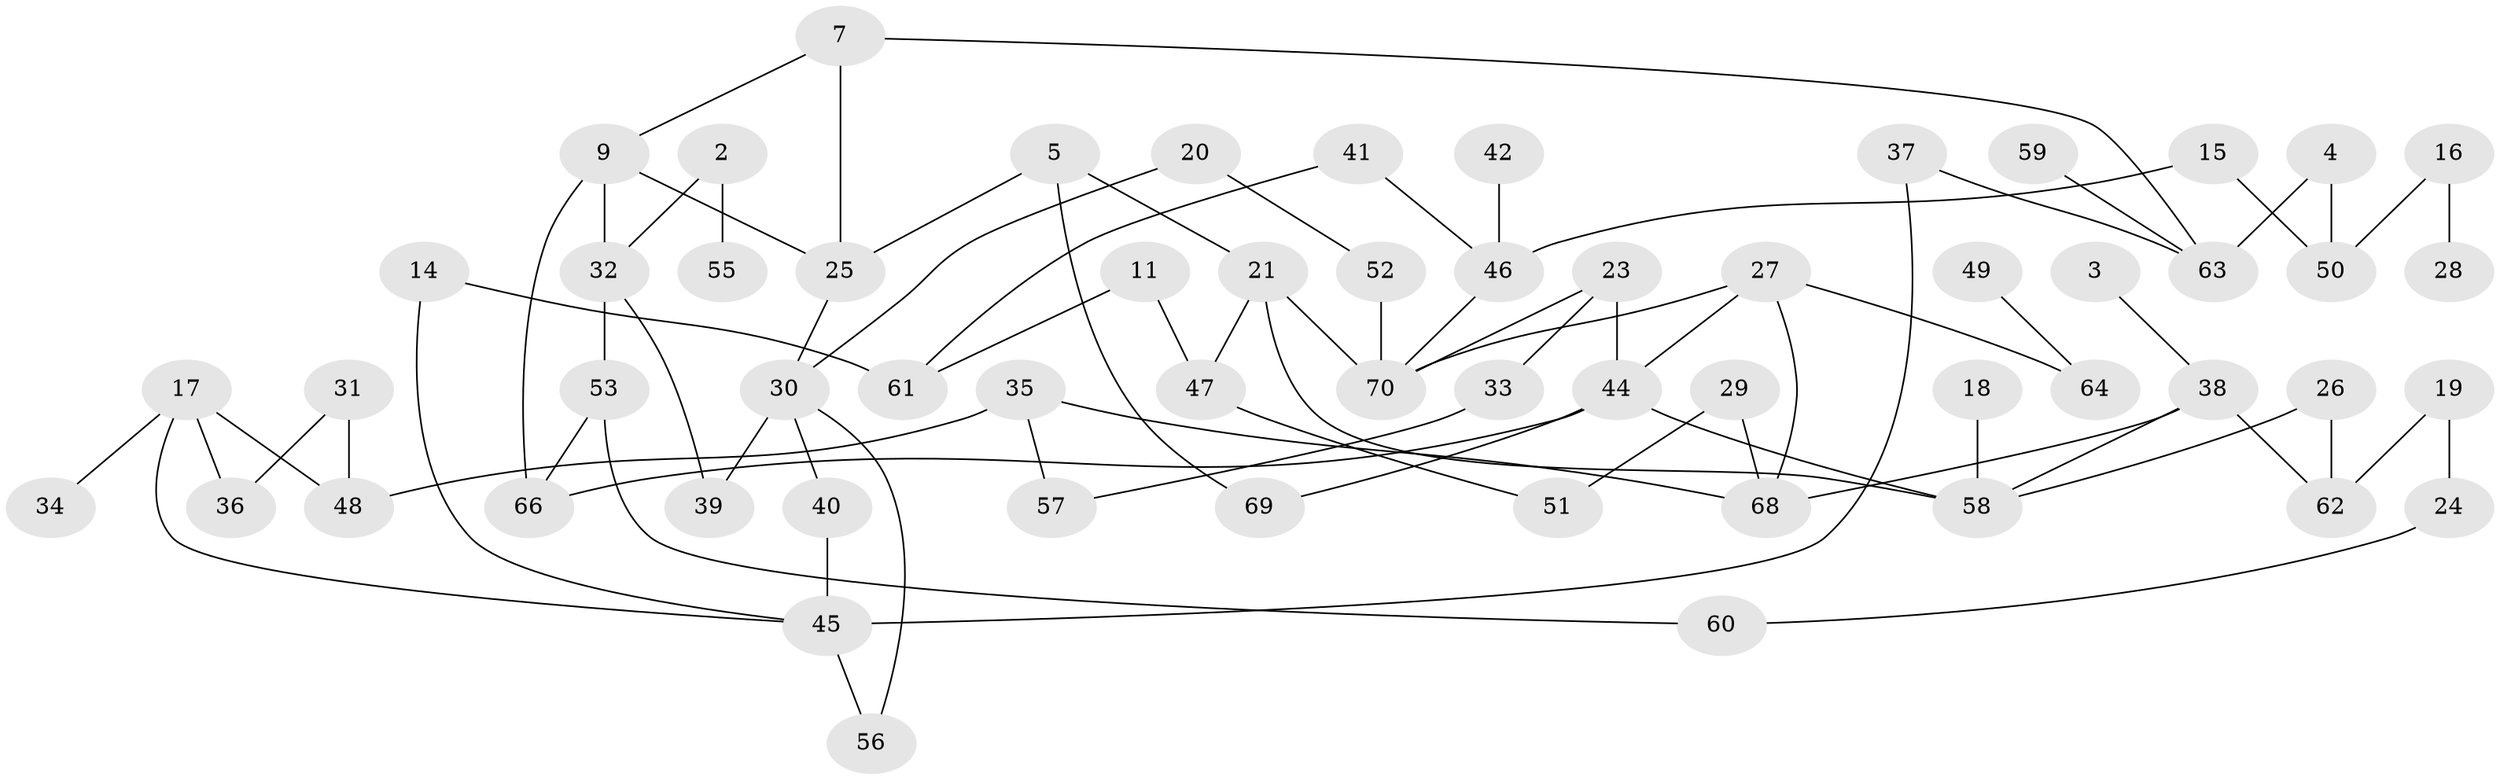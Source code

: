 // original degree distribution, {3: 0.18181818181818182, 2: 0.24242424242424243, 0: 0.10101010101010101, 1: 0.2828282828282828, 4: 0.12121212121212122, 5: 0.06060606060606061, 6: 0.010101010101010102}
// Generated by graph-tools (version 1.1) at 2025/35/03/04/25 23:35:49]
// undirected, 59 vertices, 78 edges
graph export_dot {
  node [color=gray90,style=filled];
  2;
  3;
  4;
  5;
  7;
  9;
  11;
  14;
  15;
  16;
  17;
  18;
  19;
  20;
  21;
  23;
  24;
  25;
  26;
  27;
  28;
  29;
  30;
  31;
  32;
  33;
  34;
  35;
  36;
  37;
  38;
  39;
  40;
  41;
  42;
  44;
  45;
  46;
  47;
  48;
  49;
  50;
  51;
  52;
  53;
  55;
  56;
  57;
  58;
  59;
  60;
  61;
  62;
  63;
  64;
  66;
  68;
  69;
  70;
  2 -- 32 [weight=1.0];
  2 -- 55 [weight=1.0];
  3 -- 38 [weight=1.0];
  4 -- 50 [weight=1.0];
  4 -- 63 [weight=1.0];
  5 -- 21 [weight=1.0];
  5 -- 25 [weight=1.0];
  5 -- 69 [weight=1.0];
  7 -- 9 [weight=1.0];
  7 -- 25 [weight=1.0];
  7 -- 63 [weight=1.0];
  9 -- 25 [weight=1.0];
  9 -- 32 [weight=1.0];
  9 -- 66 [weight=1.0];
  11 -- 47 [weight=1.0];
  11 -- 61 [weight=1.0];
  14 -- 45 [weight=1.0];
  14 -- 61 [weight=1.0];
  15 -- 46 [weight=1.0];
  15 -- 50 [weight=1.0];
  16 -- 28 [weight=1.0];
  16 -- 50 [weight=1.0];
  17 -- 34 [weight=1.0];
  17 -- 36 [weight=1.0];
  17 -- 45 [weight=1.0];
  17 -- 48 [weight=1.0];
  18 -- 58 [weight=1.0];
  19 -- 24 [weight=1.0];
  19 -- 62 [weight=1.0];
  20 -- 30 [weight=1.0];
  20 -- 52 [weight=1.0];
  21 -- 47 [weight=1.0];
  21 -- 58 [weight=1.0];
  21 -- 70 [weight=1.0];
  23 -- 33 [weight=1.0];
  23 -- 44 [weight=1.0];
  23 -- 70 [weight=1.0];
  24 -- 60 [weight=1.0];
  25 -- 30 [weight=1.0];
  26 -- 58 [weight=1.0];
  26 -- 62 [weight=1.0];
  27 -- 44 [weight=1.0];
  27 -- 64 [weight=1.0];
  27 -- 68 [weight=1.0];
  27 -- 70 [weight=1.0];
  29 -- 51 [weight=1.0];
  29 -- 68 [weight=1.0];
  30 -- 39 [weight=1.0];
  30 -- 40 [weight=1.0];
  30 -- 56 [weight=1.0];
  31 -- 36 [weight=1.0];
  31 -- 48 [weight=1.0];
  32 -- 39 [weight=1.0];
  32 -- 53 [weight=1.0];
  33 -- 57 [weight=1.0];
  35 -- 48 [weight=1.0];
  35 -- 57 [weight=1.0];
  35 -- 68 [weight=1.0];
  37 -- 45 [weight=1.0];
  37 -- 63 [weight=1.0];
  38 -- 58 [weight=1.0];
  38 -- 62 [weight=1.0];
  38 -- 68 [weight=1.0];
  40 -- 45 [weight=1.0];
  41 -- 46 [weight=1.0];
  41 -- 61 [weight=1.0];
  42 -- 46 [weight=1.0];
  44 -- 58 [weight=1.0];
  44 -- 66 [weight=1.0];
  44 -- 69 [weight=1.0];
  45 -- 56 [weight=1.0];
  46 -- 70 [weight=1.0];
  47 -- 51 [weight=1.0];
  49 -- 64 [weight=1.0];
  52 -- 70 [weight=1.0];
  53 -- 60 [weight=1.0];
  53 -- 66 [weight=1.0];
  59 -- 63 [weight=1.0];
}
